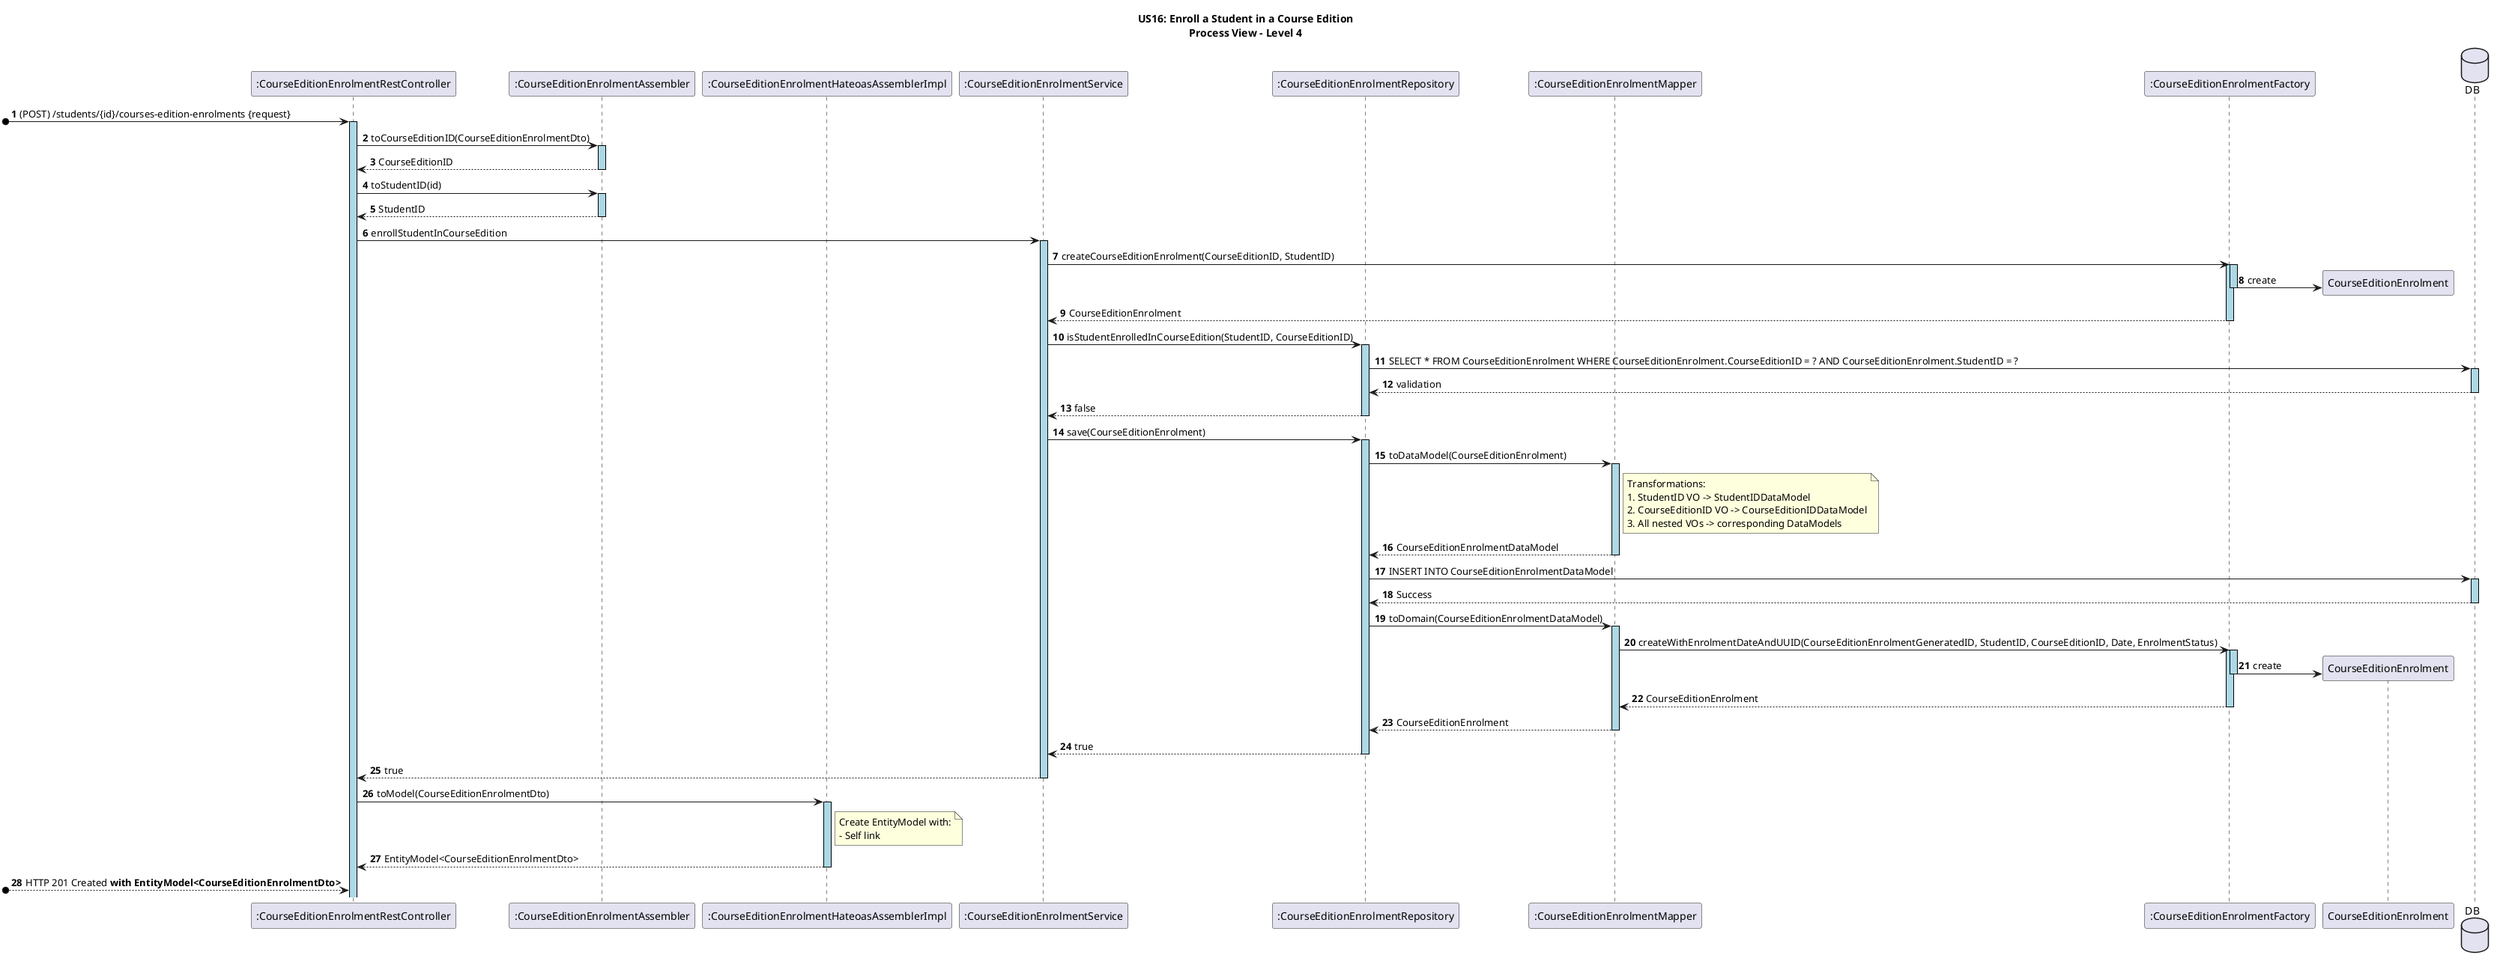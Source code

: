 @startuml

title US16: Enroll a Student in a Course Edition\nProcess View – Level 4

autonumber
skinparam sequence {
    LifelineBorderColor black
    LifelineBackgroundColor LightBlue
    ActorBorderColor black
    ActorBackgroundColor LightGray
}

participant ":CourseEditionEnrolmentRestController" as Controller
participant ":CourseEditionEnrolmentAssembler" as Assembler
participant ":CourseEditionEnrolmentHateoasAssemblerImpl" as HateoasAssembler
participant ":CourseEditionEnrolmentService" as Service
participant ":CourseEditionEnrolmentRepository" as Repository
participant ":CourseEditionEnrolmentMapper" as DataModelMapper
participant ":CourseEditionEnrolmentFactory" as Factory
participant "CourseEditionEnrolment" as Enrolment
database "DB" as SpringDataRepo

[o-> Controller ++: (POST) /students/{id}/courses-edition-enrolments {request}
Controller -> Assembler ++: toCourseEditionID(CourseEditionEnrolmentDto)
Assembler --> Controller --: CourseEditionID
Controller -> Assembler ++: toStudentID(id)
Assembler --> Controller --: StudentID

Controller -> Service ++: enrollStudentInCourseEdition
Service -> Factory ++: createCourseEditionEnrolment(CourseEditionID, StudentID)
activate Factory
create Enrolment
Factory -> Enrolment--: create
Factory --> Service --: CourseEditionEnrolment
Service -> Repository ++: isStudentEnrolledInCourseEdition(StudentID, CourseEditionID)
Repository -> SpringDataRepo ++: SELECT * FROM CourseEditionEnrolment WHERE CourseEditionEnrolment.CourseEditionID = ? AND CourseEditionEnrolment.StudentID = ?
SpringDataRepo --> Repository --: validation
Repository --> Service --: false

Service -> Repository ++: save(CourseEditionEnrolment)
Repository -> DataModelMapper ++: toDataModel(CourseEditionEnrolment)
note right of DataModelMapper
  Transformations:
  1. StudentID VO -> StudentIDDataModel
  2. CourseEditionID VO -> CourseEditionIDDataModel
  3. All nested VOs -> corresponding DataModels
end note
DataModelMapper --> Repository --: CourseEditionEnrolmentDataModel
Repository -> SpringDataRepo ++: INSERT INTO CourseEditionEnrolmentDataModel
SpringDataRepo --> Repository --: Success
Repository -> DataModelMapper ++: toDomain(CourseEditionEnrolmentDataModel)
DataModelMapper -> Factory ++: createWithEnrolmentDateAndUUID(CourseEditionEnrolmentGeneratedID, StudentID, CourseEditionID, Date, EnrolmentStatus)
activate Factory
create Enrolment
Factory -> Enrolment--: create
Factory --> DataModelMapper --: CourseEditionEnrolment
DataModelMapper --> Repository --: CourseEditionEnrolment
Repository --> Service --: true

Service --> Controller --: true
Controller -> HateoasAssembler ++: toModel(CourseEditionEnrolmentDto)
note right of HateoasAssembler
  Create EntityModel with:
  - Self link
end note
HateoasAssembler --> Controller --: EntityModel<CourseEditionEnrolmentDto>

[o--> Controller: HTTP 201 Created **with EntityModel<CourseEditionEnrolmentDto>**

@enduml
